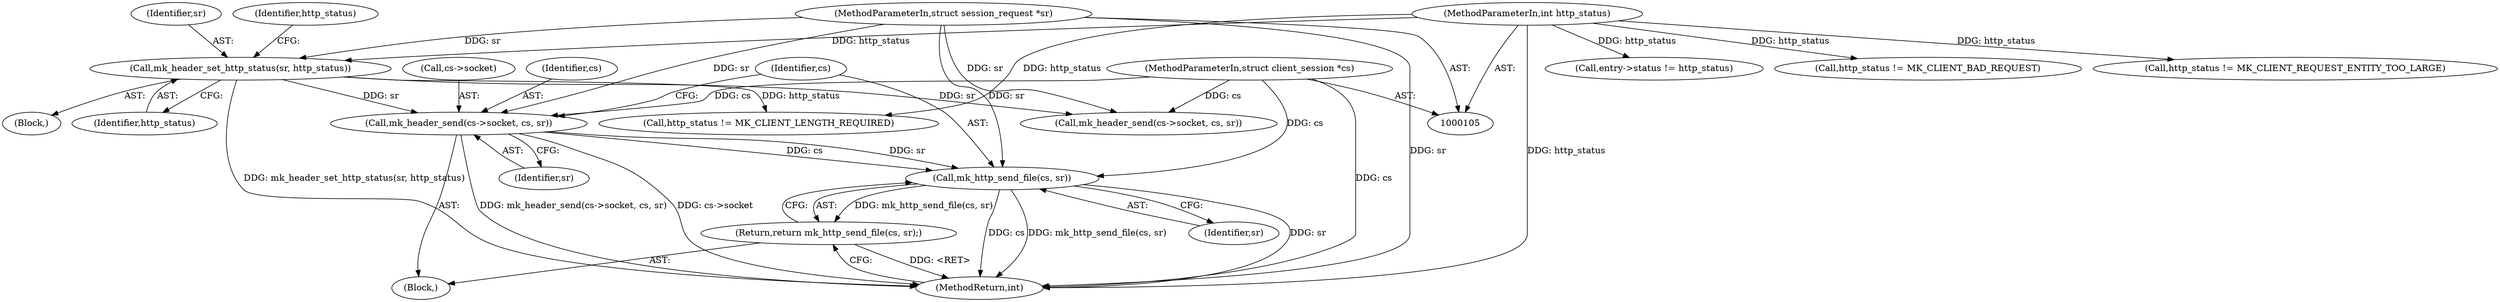 digraph "0_monkey_b2d0e6f92310bb14a15aa2f8e96e1fb5379776dd@API" {
"1000222" [label="(Call,mk_http_send_file(cs, sr))"];
"1000215" [label="(Call,mk_header_send(cs->socket, cs, sr))"];
"1000107" [label="(MethodParameterIn,struct client_session *cs)"];
"1000120" [label="(Call,mk_header_set_http_status(sr, http_status))"];
"1000108" [label="(MethodParameterIn,struct session_request *sr)"];
"1000106" [label="(MethodParameterIn,int http_status)"];
"1000221" [label="(Return,return mk_http_send_file(cs, sr);)"];
"1000126" [label="(Identifier,http_status)"];
"1000467" [label="(MethodReturn,int)"];
"1000224" [label="(Identifier,sr)"];
"1000220" [label="(Identifier,sr)"];
"1000221" [label="(Return,return mk_http_send_file(cs, sr);)"];
"1000122" [label="(Identifier,http_status)"];
"1000223" [label="(Identifier,cs)"];
"1000215" [label="(Call,mk_header_send(cs->socket, cs, sr))"];
"1000222" [label="(Call,mk_http_send_file(cs, sr))"];
"1000109" [label="(Block,)"];
"1000120" [label="(Call,mk_header_set_http_status(sr, http_status))"];
"1000219" [label="(Identifier,cs)"];
"1000136" [label="(Block,)"];
"1000138" [label="(Call,entry->status != http_status)"];
"1000108" [label="(MethodParameterIn,struct session_request *sr)"];
"1000216" [label="(Call,cs->socket)"];
"1000129" [label="(Call,http_status != MK_CLIENT_BAD_REQUEST)"];
"1000107" [label="(MethodParameterIn,struct client_session *cs)"];
"1000125" [label="(Call,http_status != MK_CLIENT_LENGTH_REQUIRED)"];
"1000106" [label="(MethodParameterIn,int http_status)"];
"1000132" [label="(Call,http_status != MK_CLIENT_REQUEST_ENTITY_TOO_LARGE)"];
"1000431" [label="(Call,mk_header_send(cs->socket, cs, sr))"];
"1000121" [label="(Identifier,sr)"];
"1000222" -> "1000221"  [label="AST: "];
"1000222" -> "1000224"  [label="CFG: "];
"1000223" -> "1000222"  [label="AST: "];
"1000224" -> "1000222"  [label="AST: "];
"1000221" -> "1000222"  [label="CFG: "];
"1000222" -> "1000467"  [label="DDG: cs"];
"1000222" -> "1000467"  [label="DDG: mk_http_send_file(cs, sr)"];
"1000222" -> "1000467"  [label="DDG: sr"];
"1000222" -> "1000221"  [label="DDG: mk_http_send_file(cs, sr)"];
"1000215" -> "1000222"  [label="DDG: cs"];
"1000215" -> "1000222"  [label="DDG: sr"];
"1000107" -> "1000222"  [label="DDG: cs"];
"1000108" -> "1000222"  [label="DDG: sr"];
"1000215" -> "1000136"  [label="AST: "];
"1000215" -> "1000220"  [label="CFG: "];
"1000216" -> "1000215"  [label="AST: "];
"1000219" -> "1000215"  [label="AST: "];
"1000220" -> "1000215"  [label="AST: "];
"1000223" -> "1000215"  [label="CFG: "];
"1000215" -> "1000467"  [label="DDG: cs->socket"];
"1000215" -> "1000467"  [label="DDG: mk_header_send(cs->socket, cs, sr)"];
"1000107" -> "1000215"  [label="DDG: cs"];
"1000120" -> "1000215"  [label="DDG: sr"];
"1000108" -> "1000215"  [label="DDG: sr"];
"1000107" -> "1000105"  [label="AST: "];
"1000107" -> "1000467"  [label="DDG: cs"];
"1000107" -> "1000431"  [label="DDG: cs"];
"1000120" -> "1000109"  [label="AST: "];
"1000120" -> "1000122"  [label="CFG: "];
"1000121" -> "1000120"  [label="AST: "];
"1000122" -> "1000120"  [label="AST: "];
"1000126" -> "1000120"  [label="CFG: "];
"1000120" -> "1000467"  [label="DDG: mk_header_set_http_status(sr, http_status)"];
"1000108" -> "1000120"  [label="DDG: sr"];
"1000106" -> "1000120"  [label="DDG: http_status"];
"1000120" -> "1000125"  [label="DDG: http_status"];
"1000120" -> "1000431"  [label="DDG: sr"];
"1000108" -> "1000105"  [label="AST: "];
"1000108" -> "1000467"  [label="DDG: sr"];
"1000108" -> "1000431"  [label="DDG: sr"];
"1000106" -> "1000105"  [label="AST: "];
"1000106" -> "1000467"  [label="DDG: http_status"];
"1000106" -> "1000125"  [label="DDG: http_status"];
"1000106" -> "1000129"  [label="DDG: http_status"];
"1000106" -> "1000132"  [label="DDG: http_status"];
"1000106" -> "1000138"  [label="DDG: http_status"];
"1000221" -> "1000136"  [label="AST: "];
"1000467" -> "1000221"  [label="CFG: "];
"1000221" -> "1000467"  [label="DDG: <RET>"];
}
